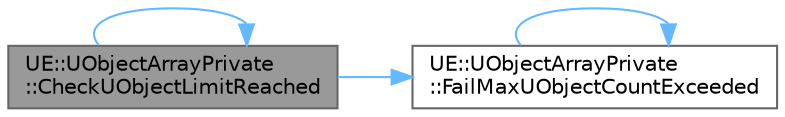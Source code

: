 digraph "UE::UObjectArrayPrivate::CheckUObjectLimitReached"
{
 // INTERACTIVE_SVG=YES
 // LATEX_PDF_SIZE
  bgcolor="transparent";
  edge [fontname=Helvetica,fontsize=10,labelfontname=Helvetica,labelfontsize=10];
  node [fontname=Helvetica,fontsize=10,shape=box,height=0.2,width=0.4];
  rankdir="LR";
  Node1 [id="Node000001",label="UE::UObjectArrayPrivate\l::CheckUObjectLimitReached",height=0.2,width=0.4,color="gray40", fillcolor="grey60", style="filled", fontcolor="black",tooltip=" "];
  Node1 -> Node1 [id="edge1_Node000001_Node000001",color="steelblue1",style="solid",tooltip=" "];
  Node1 -> Node2 [id="edge2_Node000001_Node000002",color="steelblue1",style="solid",tooltip=" "];
  Node2 [id="Node000002",label="UE::UObjectArrayPrivate\l::FailMaxUObjectCountExceeded",height=0.2,width=0.4,color="grey40", fillcolor="white", style="filled",URL="$d6/d56/namespaceUE_1_1UObjectArrayPrivate.html#a83902abaf42f19dd28dd9b58a9f876a9",tooltip=" "];
  Node2 -> Node2 [id="edge3_Node000002_Node000002",color="steelblue1",style="solid",tooltip=" "];
}
